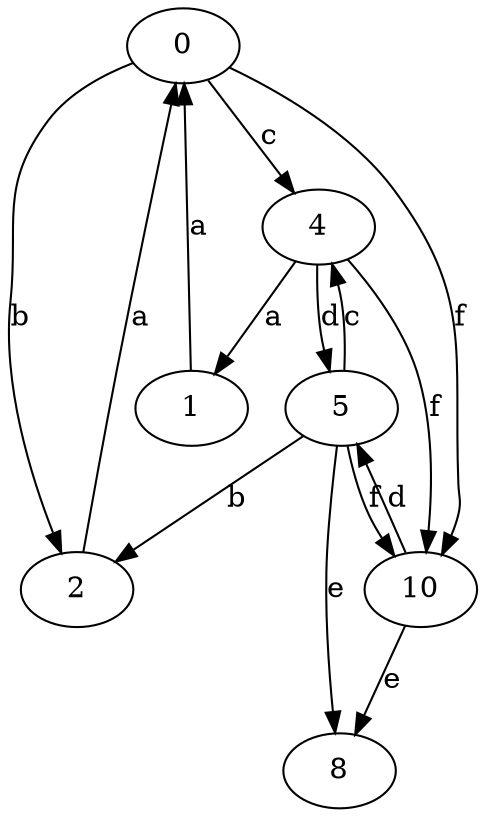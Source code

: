 strict digraph  {
0;
1;
2;
4;
5;
8;
10;
0 -> 2  [label=b];
0 -> 4  [label=c];
0 -> 10  [label=f];
1 -> 0  [label=a];
2 -> 0  [label=a];
4 -> 1  [label=a];
4 -> 5  [label=d];
4 -> 10  [label=f];
5 -> 2  [label=b];
5 -> 4  [label=c];
5 -> 8  [label=e];
5 -> 10  [label=f];
10 -> 5  [label=d];
10 -> 8  [label=e];
}

